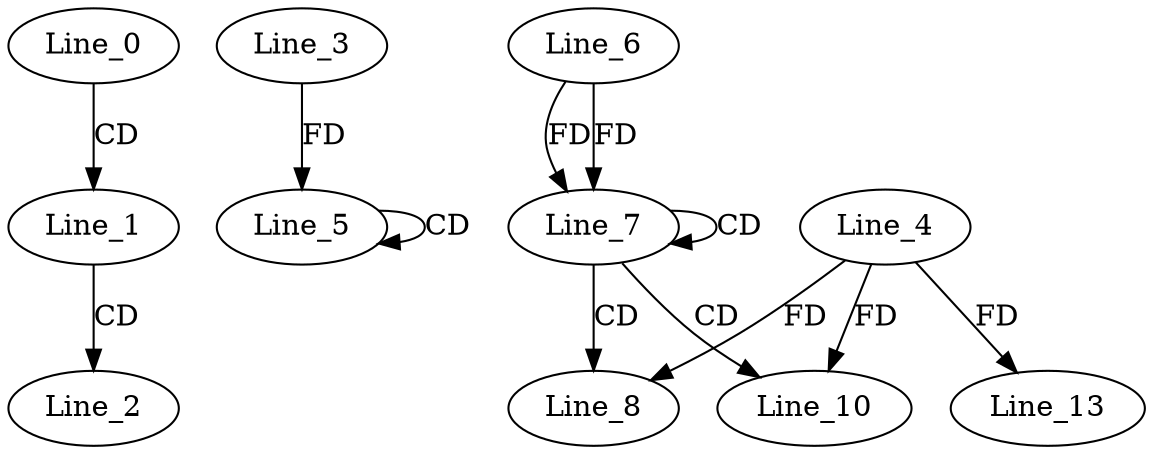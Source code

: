digraph G {
  Line_0;
  Line_1;
  Line_2;
  Line_5;
  Line_5;
  Line_3;
  Line_5;
  Line_6;
  Line_7;
  Line_7;
  Line_8;
  Line_4;
  Line_10;
  Line_13;
  Line_0 -> Line_1 [ label="CD" ];
  Line_1 -> Line_2 [ label="CD" ];
  Line_5 -> Line_5 [ label="CD" ];
  Line_3 -> Line_5 [ label="FD" ];
  Line_6 -> Line_7 [ label="FD" ];
  Line_7 -> Line_7 [ label="CD" ];
  Line_6 -> Line_7 [ label="FD" ];
  Line_7 -> Line_8 [ label="CD" ];
  Line_4 -> Line_8 [ label="FD" ];
  Line_7 -> Line_10 [ label="CD" ];
  Line_4 -> Line_10 [ label="FD" ];
  Line_4 -> Line_13 [ label="FD" ];
}
